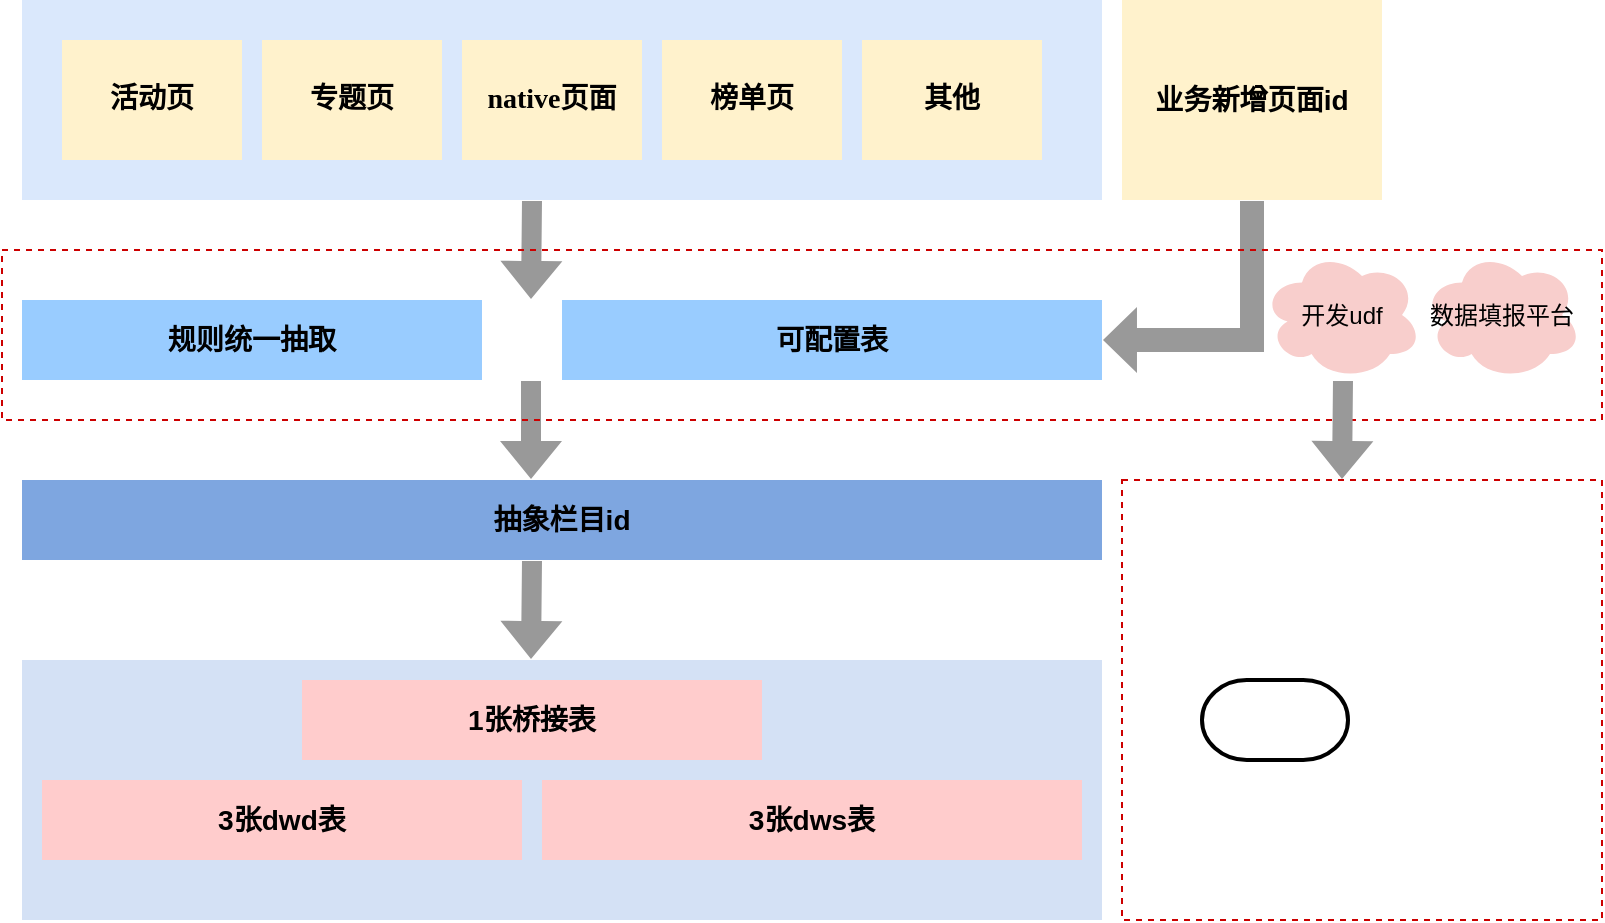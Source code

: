 <mxfile version="16.6.4" type="github">
  <diagram id="ZLGJGffp-yph2zPGGAwK" name="第 1 页">
    <mxGraphModel dx="1110" dy="413" grid="1" gridSize="10" guides="1" tooltips="1" connect="1" arrows="1" fold="1" page="1" pageScale="1" pageWidth="827" pageHeight="1169" math="0" shadow="0">
      <root>
        <mxCell id="0" />
        <mxCell id="1" parent="0" />
        <mxCell id="7lG7UyvzU5045cMSKAaZ-19" value="" style="rounded=0;whiteSpace=wrap;html=1;fontColor=none;fillColor=#D4E1F5;strokeColor=none;" vertex="1" parent="1">
          <mxGeometry x="130" y="420" width="540" height="130" as="geometry" />
        </mxCell>
        <mxCell id="7lG7UyvzU5045cMSKAaZ-12" value="" style="rounded=0;whiteSpace=wrap;html=1;fillColor=#DAE8FC;strokeColor=none;" vertex="1" parent="1">
          <mxGeometry x="130" y="90" width="540" height="100" as="geometry" />
        </mxCell>
        <mxCell id="T-cb4IlArOU8WCy4CD7B-2" value="&lt;div class=&quot;okr-block-clipboard&quot; style=&quot;font-size: 14px&quot;&gt;&lt;/div&gt;&lt;div style=&quot;font-size: 14px&quot;&gt;活动页&lt;/div&gt;" style="rounded=0;whiteSpace=wrap;html=1;sketch=0;fontStyle=1;fontFamily=Times New Roman;fontSize=14;strokeColor=none;fillColor=#fff2cc;" parent="1" vertex="1">
          <mxGeometry x="150" y="110" width="90" height="60" as="geometry" />
        </mxCell>
        <mxCell id="T-cb4IlArOU8WCy4CD7B-7" value="&lt;div class=&quot;okr-block-clipboard&quot; style=&quot;font-size: 14px&quot;&gt;&lt;/div&gt;&lt;h3 style=&quot;font-size: 14px&quot;&gt;native页面&lt;/h3&gt;" style="rounded=0;whiteSpace=wrap;html=1;sketch=0;fontStyle=1;fontFamily=Times New Roman;fontSize=14;strokeColor=none;fillColor=#fff2cc;" parent="1" vertex="1">
          <mxGeometry x="350" y="110" width="90" height="60" as="geometry" />
        </mxCell>
        <mxCell id="T-cb4IlArOU8WCy4CD7B-8" value="&lt;div class=&quot;okr-block-clipboard&quot; style=&quot;font-size: 14px;&quot;&gt;&lt;/div&gt;&lt;div style=&quot;font-size: 14px;&quot;&gt;榜单页&lt;/div&gt;" style="rounded=0;whiteSpace=wrap;html=1;sketch=0;fontStyle=1;fontFamily=Times New Roman;fontSize=14;strokeColor=none;fillColor=#fff2cc;" parent="1" vertex="1">
          <mxGeometry x="450" y="110" width="90" height="60" as="geometry" />
        </mxCell>
        <mxCell id="7lG7UyvzU5045cMSKAaZ-1" value="&lt;div class=&quot;okr-block-clipboard&quot; style=&quot;font-size: 14px&quot;&gt;&lt;/div&gt;&lt;div style=&quot;font-size: 14px&quot;&gt;其他&lt;/div&gt;" style="rounded=0;whiteSpace=wrap;html=1;sketch=0;fontStyle=1;fontFamily=Times New Roman;fontSize=14;strokeColor=none;fillColor=#FFF2CC;" vertex="1" parent="1">
          <mxGeometry x="550" y="110" width="90" height="60" as="geometry" />
        </mxCell>
        <mxCell id="7lG7UyvzU5045cMSKAaZ-2" value="&lt;h3&gt;规则统一抽取&lt;/h3&gt;" style="rounded=0;whiteSpace=wrap;html=1;fillColor=#99CCFF;strokeColor=none;" vertex="1" parent="1">
          <mxGeometry x="130" y="240" width="230" height="40" as="geometry" />
        </mxCell>
        <mxCell id="7lG7UyvzU5045cMSKAaZ-4" value="&lt;h3&gt;抽象栏目id&lt;/h3&gt;" style="rounded=0;whiteSpace=wrap;html=1;strokeColor=none;fillColor=#7EA6E0;" vertex="1" parent="1">
          <mxGeometry x="130" y="330" width="540" height="40" as="geometry" />
        </mxCell>
        <mxCell id="7lG7UyvzU5045cMSKAaZ-6" value="&lt;div class=&quot;okr-block-clipboard&quot; style=&quot;font-size: 14px&quot;&gt;&lt;/div&gt;&lt;div style=&quot;font-size: 14px&quot;&gt;专题页&lt;/div&gt;" style="rounded=0;whiteSpace=wrap;html=1;sketch=0;fontStyle=1;fontFamily=Times New Roman;fontSize=14;strokeColor=none;fillColor=#fff2cc;" vertex="1" parent="1">
          <mxGeometry x="250" y="110" width="90" height="60" as="geometry" />
        </mxCell>
        <mxCell id="7lG7UyvzU5045cMSKAaZ-7" value="" style="shape=flexArrow;endArrow=classic;html=1;rounded=0;strokeColor=none;fillColor=#999999;" edge="1" parent="1">
          <mxGeometry width="50" height="50" relative="1" as="geometry">
            <mxPoint x="385" y="190" as="sourcePoint" />
            <mxPoint x="384.5" y="240" as="targetPoint" />
          </mxGeometry>
        </mxCell>
        <mxCell id="7lG7UyvzU5045cMSKAaZ-8" value="" style="shape=flexArrow;endArrow=classic;html=1;rounded=0;strokeColor=none;fillColor=#999999;" edge="1" parent="1">
          <mxGeometry width="50" height="50" relative="1" as="geometry">
            <mxPoint x="384.5" y="280" as="sourcePoint" />
            <mxPoint x="384.5" y="330" as="targetPoint" />
          </mxGeometry>
        </mxCell>
        <mxCell id="7lG7UyvzU5045cMSKAaZ-14" value="&lt;h3&gt;1张桥接表&lt;/h3&gt;" style="rounded=0;whiteSpace=wrap;html=1;strokeColor=none;fillColor=#FFCCCC;" vertex="1" parent="1">
          <mxGeometry x="270" y="430" width="230" height="40" as="geometry" />
        </mxCell>
        <mxCell id="7lG7UyvzU5045cMSKAaZ-15" value="&lt;h3&gt;3张dwd表&lt;/h3&gt;" style="rounded=0;whiteSpace=wrap;html=1;strokeColor=none;fillColor=#FFCCCC;" vertex="1" parent="1">
          <mxGeometry x="140" y="480" width="240" height="40" as="geometry" />
        </mxCell>
        <mxCell id="7lG7UyvzU5045cMSKAaZ-16" value="&lt;h3&gt;3张dws表&lt;/h3&gt;" style="rounded=0;whiteSpace=wrap;html=1;strokeColor=none;fillColor=#FFCCCC;" vertex="1" parent="1">
          <mxGeometry x="390" y="480" width="270" height="40" as="geometry" />
        </mxCell>
        <mxCell id="7lG7UyvzU5045cMSKAaZ-17" value="" style="shape=flexArrow;endArrow=classic;html=1;rounded=0;strokeColor=none;fillColor=#999999;" edge="1" parent="1">
          <mxGeometry width="50" height="50" relative="1" as="geometry">
            <mxPoint x="385" y="370" as="sourcePoint" />
            <mxPoint x="384.5" y="420" as="targetPoint" />
          </mxGeometry>
        </mxCell>
        <mxCell id="7lG7UyvzU5045cMSKAaZ-21" value="&lt;h3&gt;可配置表&lt;/h3&gt;" style="rounded=0;whiteSpace=wrap;html=1;fillColor=#99CCFF;strokeColor=none;" vertex="1" parent="1">
          <mxGeometry x="400" y="240" width="270" height="40" as="geometry" />
        </mxCell>
        <mxCell id="7lG7UyvzU5045cMSKAaZ-23" value="&lt;h3&gt;业务新增页面id&lt;/h3&gt;" style="rounded=0;whiteSpace=wrap;html=1;fillColor=#FFF2CC;strokeColor=none;" vertex="1" parent="1">
          <mxGeometry x="680" y="90" width="130" height="100" as="geometry" />
        </mxCell>
        <mxCell id="7lG7UyvzU5045cMSKAaZ-26" value="" style="shape=flexArrow;endArrow=classic;html=1;rounded=0;strokeColor=none;fillColor=#999999;entryX=1;entryY=0.5;entryDx=0;entryDy=0;width=12;endSize=5.33;exitX=0.5;exitY=1;exitDx=0;exitDy=0;" edge="1" parent="1" source="7lG7UyvzU5045cMSKAaZ-23" target="7lG7UyvzU5045cMSKAaZ-21">
          <mxGeometry width="50" height="50" relative="1" as="geometry">
            <mxPoint x="745" y="230" as="sourcePoint" />
            <mxPoint x="744.5" y="240" as="targetPoint" />
            <Array as="points">
              <mxPoint x="745" y="260" />
              <mxPoint x="700" y="260" />
            </Array>
          </mxGeometry>
        </mxCell>
        <mxCell id="7lG7UyvzU5045cMSKAaZ-27" value="" style="rounded=0;whiteSpace=wrap;html=1;dashed=1;fontColor=none;strokeColor=#CC0000;fillColor=none;" vertex="1" parent="1">
          <mxGeometry x="120" y="215" width="800" height="85" as="geometry" />
        </mxCell>
        <mxCell id="7lG7UyvzU5045cMSKAaZ-30" value="数据填报平台" style="ellipse;shape=cloud;whiteSpace=wrap;html=1;dashed=1;fontColor=none;strokeColor=none;fillColor=#F8CECC;" vertex="1" parent="1">
          <mxGeometry x="830" y="215" width="80" height="65" as="geometry" />
        </mxCell>
        <mxCell id="7lG7UyvzU5045cMSKAaZ-31" value="开发udf" style="ellipse;shape=cloud;whiteSpace=wrap;html=1;dashed=1;fontColor=none;strokeColor=none;fillColor=#F8CECC;" vertex="1" parent="1">
          <mxGeometry x="750" y="215" width="80" height="65" as="geometry" />
        </mxCell>
        <mxCell id="7lG7UyvzU5045cMSKAaZ-33" value="" style="rounded=0;whiteSpace=wrap;html=1;dashed=1;fontColor=none;strokeColor=#CC0000;fillColor=none;" vertex="1" parent="1">
          <mxGeometry x="680" y="330" width="240" height="220" as="geometry" />
        </mxCell>
        <mxCell id="7lG7UyvzU5045cMSKAaZ-38" value="" style="shape=flexArrow;endArrow=classic;html=1;rounded=0;strokeColor=none;fillColor=#999999;" edge="1" parent="1">
          <mxGeometry width="50" height="50" relative="1" as="geometry">
            <mxPoint x="790.5" y="280" as="sourcePoint" />
            <mxPoint x="790" y="330" as="targetPoint" />
          </mxGeometry>
        </mxCell>
        <mxCell id="7lG7UyvzU5045cMSKAaZ-40" value="" style="strokeWidth=2;html=1;shape=mxgraph.flowchart.terminator;whiteSpace=wrap;fontColor=none;fillColor=default;" vertex="1" parent="1">
          <mxGeometry x="720" y="430" width="73" height="40" as="geometry" />
        </mxCell>
      </root>
    </mxGraphModel>
  </diagram>
</mxfile>
